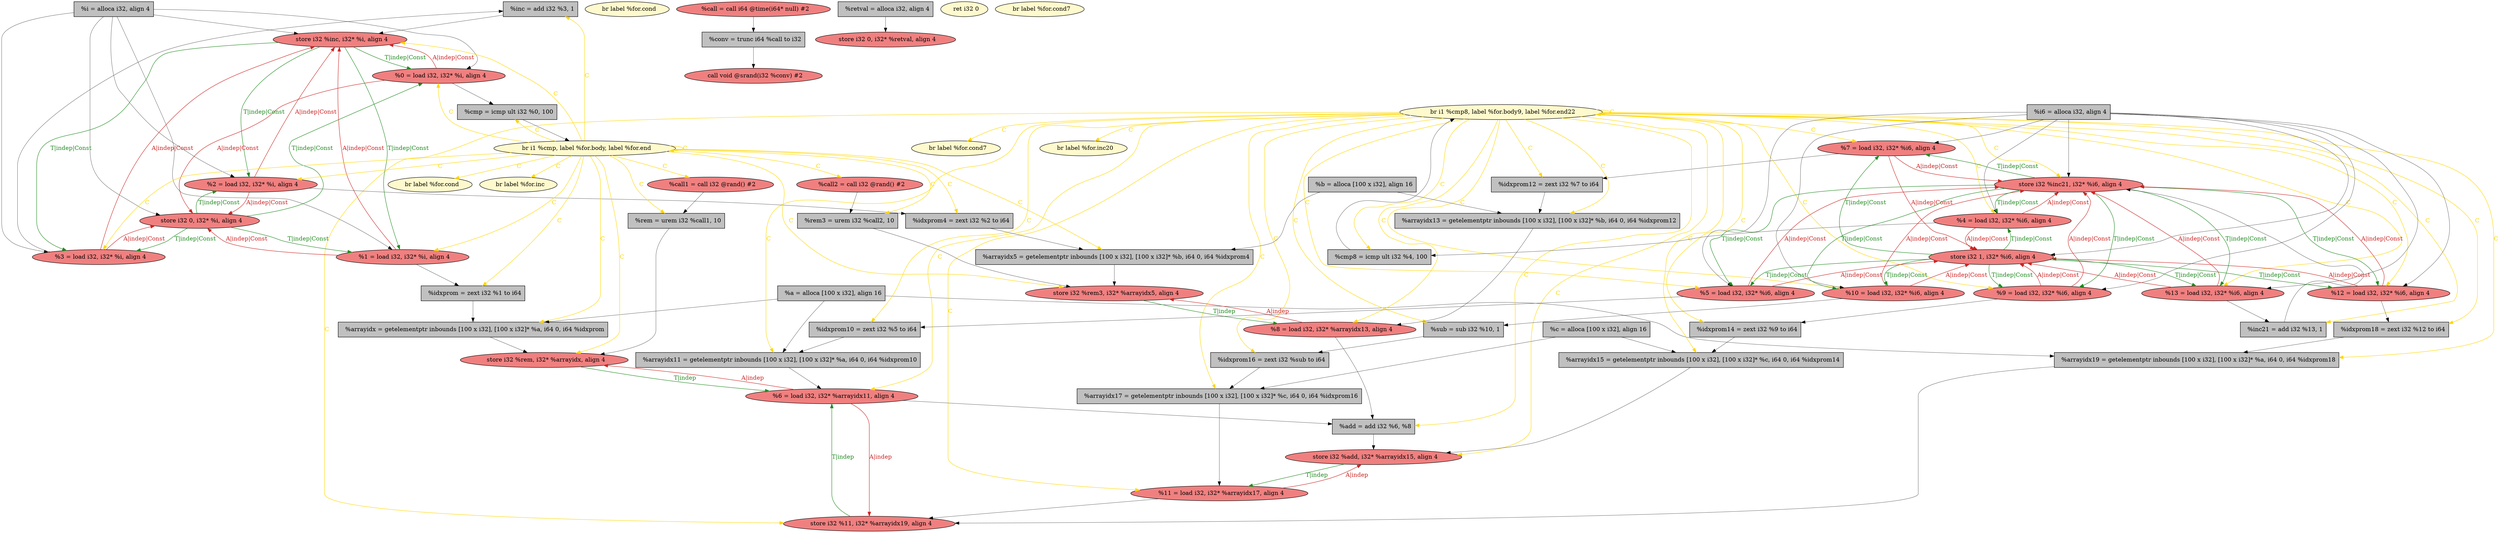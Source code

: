 
digraph G {


node63 [fillcolor=grey,label="  %inc = add i32 %3, 1",shape=rectangle,style=filled ]
node61 [fillcolor=lemonchiffon,label="  br label %for.cond7",shape=ellipse,style=filled ]
node60 [fillcolor=grey,label="  %idxprom12 = zext i32 %7 to i64",shape=rectangle,style=filled ]
node59 [fillcolor=lemonchiffon,label="  br label %for.inc",shape=ellipse,style=filled ]
node58 [fillcolor=lightcoral,label="  %7 = load i32, i32* %i6, align 4",shape=ellipse,style=filled ]
node55 [fillcolor=lightcoral,label="  %0 = load i32, i32* %i, align 4",shape=ellipse,style=filled ]
node54 [fillcolor=grey,label="  %a = alloca [100 x i32], align 16",shape=rectangle,style=filled ]
node51 [fillcolor=lemonchiffon,label="  br i1 %cmp8, label %for.body9, label %for.end22",shape=ellipse,style=filled ]
node48 [fillcolor=grey,label="  %arrayidx17 = getelementptr inbounds [100 x i32], [100 x i32]* %c, i64 0, i64 %idxprom16",shape=rectangle,style=filled ]
node44 [fillcolor=lightcoral,label="  %11 = load i32, i32* %arrayidx17, align 4",shape=ellipse,style=filled ]
node43 [fillcolor=grey,label="  %i6 = alloca i32, align 4",shape=rectangle,style=filled ]
node45 [fillcolor=lightcoral,label="  %10 = load i32, i32* %i6, align 4",shape=ellipse,style=filled ]
node42 [fillcolor=lemonchiffon,label="  br label %for.inc20",shape=ellipse,style=filled ]
node39 [fillcolor=lemonchiffon,label="  br label %for.cond",shape=ellipse,style=filled ]
node37 [fillcolor=grey,label="  %idxprom14 = zext i32 %9 to i64",shape=rectangle,style=filled ]
node9 [fillcolor=lightcoral,label="  store i32 %rem, i32* %arrayidx, align 4",shape=ellipse,style=filled ]
node52 [fillcolor=grey,label="  %conv = trunc i64 %call to i32",shape=rectangle,style=filled ]
node36 [fillcolor=lightcoral,label="  store i32 %inc21, i32* %i6, align 4",shape=ellipse,style=filled ]
node23 [fillcolor=grey,label="  %arrayidx5 = getelementptr inbounds [100 x i32], [100 x i32]* %b, i64 0, i64 %idxprom4",shape=rectangle,style=filled ]
node7 [fillcolor=lightcoral,label="  %call2 = call i32 @rand() #2",shape=ellipse,style=filled ]
node6 [fillcolor=lightcoral,label="  %8 = load i32, i32* %arrayidx13, align 4",shape=ellipse,style=filled ]
node14 [fillcolor=grey,label="  %c = alloca [100 x i32], align 16",shape=rectangle,style=filled ]
node1 [fillcolor=grey,label="  %idxprom16 = zext i32 %sub to i64",shape=rectangle,style=filled ]
node13 [fillcolor=lightcoral,label="  %call = call i64 @time(i64* null) #2",shape=ellipse,style=filled ]
node62 [fillcolor=lightcoral,label="  store i32 0, i32* %retval, align 4",shape=ellipse,style=filled ]
node41 [fillcolor=grey,label="  %arrayidx13 = getelementptr inbounds [100 x i32], [100 x i32]* %b, i64 0, i64 %idxprom12",shape=rectangle,style=filled ]
node12 [fillcolor=grey,label="  %idxprom = zext i32 %1 to i64",shape=rectangle,style=filled ]
node40 [fillcolor=lemonchiffon,label="  ret i32 0",shape=ellipse,style=filled ]
node32 [fillcolor=grey,label="  %arrayidx11 = getelementptr inbounds [100 x i32], [100 x i32]* %a, i64 0, i64 %idxprom10",shape=rectangle,style=filled ]
node3 [fillcolor=grey,label="  %idxprom4 = zext i32 %2 to i64",shape=rectangle,style=filled ]
node5 [fillcolor=lightcoral,label="  store i32 %rem3, i32* %arrayidx5, align 4",shape=ellipse,style=filled ]
node11 [fillcolor=grey,label="  %cmp = icmp ult i32 %0, 100",shape=rectangle,style=filled ]
node24 [fillcolor=grey,label="  %sub = sub i32 %10, 1",shape=rectangle,style=filled ]
node49 [fillcolor=grey,label="  %inc21 = add i32 %13, 1",shape=rectangle,style=filled ]
node0 [fillcolor=grey,label="  %cmp8 = icmp ult i32 %4, 100",shape=rectangle,style=filled ]
node15 [fillcolor=lightcoral,label="  %9 = load i32, i32* %i6, align 4",shape=ellipse,style=filled ]
node47 [fillcolor=grey,label="  %arrayidx19 = getelementptr inbounds [100 x i32], [100 x i32]* %a, i64 0, i64 %idxprom18",shape=rectangle,style=filled ]
node8 [fillcolor=lightcoral,label="  %13 = load i32, i32* %i6, align 4",shape=ellipse,style=filled ]
node16 [fillcolor=lightcoral,label="  %12 = load i32, i32* %i6, align 4",shape=ellipse,style=filled ]
node27 [fillcolor=grey,label="  %retval = alloca i32, align 4",shape=rectangle,style=filled ]
node17 [fillcolor=grey,label="  %rem = urem i32 %call1, 10",shape=rectangle,style=filled ]
node31 [fillcolor=grey,label="  %rem3 = urem i32 %call2, 10",shape=rectangle,style=filled ]
node18 [fillcolor=lightcoral,label="  %call1 = call i32 @rand() #2",shape=ellipse,style=filled ]
node4 [fillcolor=grey,label="  %b = alloca [100 x i32], align 16",shape=rectangle,style=filled ]
node19 [fillcolor=lightcoral,label="  call void @srand(i32 %conv) #2",shape=ellipse,style=filled ]
node26 [fillcolor=grey,label="  %i = alloca i32, align 4",shape=rectangle,style=filled ]
node20 [fillcolor=lemonchiffon,label="  br label %for.cond7",shape=ellipse,style=filled ]
node29 [fillcolor=lightcoral,label="  %6 = load i32, i32* %arrayidx11, align 4",shape=ellipse,style=filled ]
node21 [fillcolor=lightcoral,label="  %1 = load i32, i32* %i, align 4",shape=ellipse,style=filled ]
node64 [fillcolor=lightcoral,label="  store i32 1, i32* %i6, align 4",shape=ellipse,style=filled ]
node35 [fillcolor=lightcoral,label="  store i32 %add, i32* %arrayidx15, align 4",shape=ellipse,style=filled ]
node57 [fillcolor=lightcoral,label="  %3 = load i32, i32* %i, align 4",shape=ellipse,style=filled ]
node50 [fillcolor=lightcoral,label="  %5 = load i32, i32* %i6, align 4",shape=ellipse,style=filled ]
node22 [fillcolor=grey,label="  %idxprom10 = zext i32 %5 to i64",shape=rectangle,style=filled ]
node53 [fillcolor=lightcoral,label="  %4 = load i32, i32* %i6, align 4",shape=ellipse,style=filled ]
node38 [fillcolor=grey,label="  %idxprom18 = zext i32 %12 to i64",shape=rectangle,style=filled ]
node33 [fillcolor=grey,label="  %add = add i32 %6, %8",shape=rectangle,style=filled ]
node2 [fillcolor=lemonchiffon,label="  br label %for.cond",shape=ellipse,style=filled ]
node25 [fillcolor=lightcoral,label="  %2 = load i32, i32* %i, align 4",shape=ellipse,style=filled ]
node28 [fillcolor=lightcoral,label="  store i32 %inc, i32* %i, align 4",shape=ellipse,style=filled ]
node30 [fillcolor=lightcoral,label="  store i32 0, i32* %i, align 4",shape=ellipse,style=filled ]
node56 [fillcolor=lemonchiffon,label="  br i1 %cmp, label %for.body, label %for.end",shape=ellipse,style=filled ]
node46 [fillcolor=grey,label="  %arrayidx15 = getelementptr inbounds [100 x i32], [100 x i32]* %c, i64 0, i64 %idxprom14",shape=rectangle,style=filled ]
node10 [fillcolor=grey,label="  %arrayidx = getelementptr inbounds [100 x i32], [100 x i32]* %a, i64 0, i64 %idxprom",shape=rectangle,style=filled ]
node34 [fillcolor=lightcoral,label="  store i32 %11, i32* %arrayidx19, align 4",shape=ellipse,style=filled ]

node9->node29 [style=solid,color=forestgreen,label="T|indep",penwidth=1.0,fontcolor=forestgreen ]
node45->node36 [style=solid,color=firebrick3,label="A|indep|Const",penwidth=1.0,fontcolor=firebrick3 ]
node8->node36 [style=solid,color=firebrick3,label="A|indep|Const",penwidth=1.0,fontcolor=firebrick3 ]
node36->node8 [style=solid,color=forestgreen,label="T|indep|Const",penwidth=1.0,fontcolor=forestgreen ]
node3->node23 [style=solid,color=black,label="",penwidth=0.5,fontcolor=black ]
node12->node10 [style=solid,color=black,label="",penwidth=0.5,fontcolor=black ]
node28->node57 [style=solid,color=forestgreen,label="T|indep|Const",penwidth=1.0,fontcolor=forestgreen ]
node11->node56 [style=solid,color=black,label="",penwidth=0.5,fontcolor=black ]
node56->node10 [style=solid,color=gold,label="C",penwidth=1.0,fontcolor=gold ]
node13->node52 [style=solid,color=black,label="",penwidth=0.5,fontcolor=black ]
node36->node45 [style=solid,color=forestgreen,label="T|indep|Const",penwidth=1.0,fontcolor=forestgreen ]
node6->node33 [style=solid,color=black,label="",penwidth=0.5,fontcolor=black ]
node4->node23 [style=solid,color=black,label="",penwidth=0.5,fontcolor=black ]
node18->node17 [style=solid,color=black,label="",penwidth=0.5,fontcolor=black ]
node26->node21 [style=solid,color=black,label="",penwidth=0.5,fontcolor=black ]
node43->node53 [style=solid,color=black,label="",penwidth=0.5,fontcolor=black ]
node43->node58 [style=solid,color=black,label="",penwidth=0.5,fontcolor=black ]
node5->node6 [style=solid,color=forestgreen,label="T|indep",penwidth=1.0,fontcolor=forestgreen ]
node6->node5 [style=solid,color=firebrick3,label="A|indep",penwidth=1.0,fontcolor=firebrick3 ]
node51->node29 [style=solid,color=gold,label="C",penwidth=1.0,fontcolor=gold ]
node43->node15 [style=solid,color=black,label="",penwidth=0.5,fontcolor=black ]
node51->node1 [style=solid,color=gold,label="C",penwidth=1.0,fontcolor=gold ]
node64->node8 [style=solid,color=forestgreen,label="T|indep|Const",penwidth=1.0,fontcolor=forestgreen ]
node56->node25 [style=solid,color=gold,label="C",penwidth=1.0,fontcolor=gold ]
node43->node16 [style=solid,color=black,label="",penwidth=0.5,fontcolor=black ]
node14->node48 [style=solid,color=black,label="",penwidth=0.5,fontcolor=black ]
node0->node51 [style=solid,color=black,label="",penwidth=0.5,fontcolor=black ]
node51->node0 [style=solid,color=gold,label="C",penwidth=1.0,fontcolor=gold ]
node43->node45 [style=solid,color=black,label="",penwidth=0.5,fontcolor=black ]
node50->node22 [style=solid,color=black,label="",penwidth=0.5,fontcolor=black ]
node25->node28 [style=solid,color=firebrick3,label="A|indep|Const",penwidth=1.0,fontcolor=firebrick3 ]
node48->node44 [style=solid,color=black,label="",penwidth=0.5,fontcolor=black ]
node4->node41 [style=solid,color=black,label="",penwidth=0.5,fontcolor=black ]
node52->node19 [style=solid,color=black,label="",penwidth=0.5,fontcolor=black ]
node51->node33 [style=solid,color=gold,label="C",penwidth=1.0,fontcolor=gold ]
node31->node5 [style=solid,color=black,label="",penwidth=0.5,fontcolor=black ]
node29->node33 [style=solid,color=black,label="",penwidth=0.5,fontcolor=black ]
node51->node47 [style=solid,color=gold,label="C",penwidth=1.0,fontcolor=gold ]
node43->node64 [style=solid,color=black,label="",penwidth=0.5,fontcolor=black ]
node60->node41 [style=solid,color=black,label="",penwidth=0.5,fontcolor=black ]
node15->node37 [style=solid,color=black,label="",penwidth=0.5,fontcolor=black ]
node16->node38 [style=solid,color=black,label="",penwidth=0.5,fontcolor=black ]
node51->node38 [style=solid,color=gold,label="C",penwidth=1.0,fontcolor=gold ]
node27->node62 [style=solid,color=black,label="",penwidth=0.5,fontcolor=black ]
node55->node11 [style=solid,color=black,label="",penwidth=0.5,fontcolor=black ]
node43->node36 [style=solid,color=black,label="",penwidth=0.5,fontcolor=black ]
node25->node3 [style=solid,color=black,label="",penwidth=0.5,fontcolor=black ]
node1->node48 [style=solid,color=black,label="",penwidth=0.5,fontcolor=black ]
node64->node15 [style=solid,color=forestgreen,label="T|indep|Const",penwidth=1.0,fontcolor=forestgreen ]
node15->node64 [style=solid,color=firebrick3,label="A|indep|Const",penwidth=1.0,fontcolor=firebrick3 ]
node51->node60 [style=solid,color=gold,label="C",penwidth=1.0,fontcolor=gold ]
node47->node34 [style=solid,color=black,label="",penwidth=0.5,fontcolor=black ]
node37->node46 [style=solid,color=black,label="",penwidth=0.5,fontcolor=black ]
node53->node0 [style=solid,color=black,label="",penwidth=0.5,fontcolor=black ]
node25->node30 [style=solid,color=firebrick3,label="A|indep|Const",penwidth=1.0,fontcolor=firebrick3 ]
node35->node44 [style=solid,color=forestgreen,label="T|indep",penwidth=1.0,fontcolor=forestgreen ]
node57->node63 [style=solid,color=black,label="",penwidth=0.5,fontcolor=black ]
node51->node8 [style=solid,color=gold,label="C",penwidth=1.0,fontcolor=gold ]
node29->node34 [style=solid,color=firebrick3,label="A|indep",penwidth=1.0,fontcolor=firebrick3 ]
node51->node61 [style=solid,color=gold,label="C",penwidth=1.0,fontcolor=gold ]
node49->node36 [style=solid,color=black,label="",penwidth=0.5,fontcolor=black ]
node56->node57 [style=solid,color=gold,label="C",penwidth=1.0,fontcolor=gold ]
node23->node5 [style=solid,color=black,label="",penwidth=0.5,fontcolor=black ]
node17->node9 [style=solid,color=black,label="",penwidth=0.5,fontcolor=black ]
node36->node53 [style=solid,color=forestgreen,label="T|indep|Const",penwidth=1.0,fontcolor=forestgreen ]
node56->node56 [style=solid,color=gold,label="C",penwidth=1.0,fontcolor=gold ]
node51->node42 [style=solid,color=gold,label="C",penwidth=1.0,fontcolor=gold ]
node51->node53 [style=solid,color=gold,label="C",penwidth=1.0,fontcolor=gold ]
node51->node32 [style=solid,color=gold,label="C",penwidth=1.0,fontcolor=gold ]
node51->node58 [style=solid,color=gold,label="C",penwidth=1.0,fontcolor=gold ]
node51->node6 [style=solid,color=gold,label="C",penwidth=1.0,fontcolor=gold ]
node51->node36 [style=solid,color=gold,label="C",penwidth=1.0,fontcolor=gold ]
node56->node28 [style=solid,color=gold,label="C",penwidth=1.0,fontcolor=gold ]
node51->node24 [style=solid,color=gold,label="C",penwidth=1.0,fontcolor=gold ]
node28->node55 [style=solid,color=forestgreen,label="T|indep|Const",penwidth=1.0,fontcolor=forestgreen ]
node54->node47 [style=solid,color=black,label="",penwidth=0.5,fontcolor=black ]
node21->node30 [style=solid,color=firebrick3,label="A|indep|Const",penwidth=1.0,fontcolor=firebrick3 ]
node56->node2 [style=solid,color=gold,label="C",penwidth=1.0,fontcolor=gold ]
node44->node35 [style=solid,color=firebrick3,label="A|indep",penwidth=1.0,fontcolor=firebrick3 ]
node55->node30 [style=solid,color=firebrick3,label="A|indep|Const",penwidth=1.0,fontcolor=firebrick3 ]
node58->node60 [style=solid,color=black,label="",penwidth=0.5,fontcolor=black ]
node58->node64 [style=solid,color=firebrick3,label="A|indep|Const",penwidth=1.0,fontcolor=firebrick3 ]
node51->node37 [style=solid,color=gold,label="C",penwidth=1.0,fontcolor=gold ]
node26->node25 [style=solid,color=black,label="",penwidth=0.5,fontcolor=black ]
node8->node49 [style=solid,color=black,label="",penwidth=0.5,fontcolor=black ]
node34->node29 [style=solid,color=forestgreen,label="T|indep",penwidth=1.0,fontcolor=forestgreen ]
node36->node50 [style=solid,color=forestgreen,label="T|indep|Const",penwidth=1.0,fontcolor=forestgreen ]
node56->node11 [style=solid,color=gold,label="C",penwidth=1.0,fontcolor=gold ]
node44->node34 [style=solid,color=black,label="",penwidth=0.5,fontcolor=black ]
node32->node29 [style=solid,color=black,label="",penwidth=0.5,fontcolor=black ]
node51->node51 [style=solid,color=gold,label="C",penwidth=1.0,fontcolor=gold ]
node56->node18 [style=solid,color=gold,label="C",penwidth=1.0,fontcolor=gold ]
node51->node44 [style=solid,color=gold,label="C",penwidth=1.0,fontcolor=gold ]
node28->node25 [style=solid,color=forestgreen,label="T|indep|Const",penwidth=1.0,fontcolor=forestgreen ]
node56->node7 [style=solid,color=gold,label="C",penwidth=1.0,fontcolor=gold ]
node22->node32 [style=solid,color=black,label="",penwidth=0.5,fontcolor=black ]
node30->node25 [style=solid,color=forestgreen,label="T|indep|Const",penwidth=1.0,fontcolor=forestgreen ]
node56->node5 [style=solid,color=gold,label="C",penwidth=1.0,fontcolor=gold ]
node51->node41 [style=solid,color=gold,label="C",penwidth=1.0,fontcolor=gold ]
node45->node64 [style=solid,color=firebrick3,label="A|indep|Const",penwidth=1.0,fontcolor=firebrick3 ]
node8->node64 [style=solid,color=firebrick3,label="A|indep|Const",penwidth=1.0,fontcolor=firebrick3 ]
node29->node9 [style=solid,color=firebrick3,label="A|indep",penwidth=1.0,fontcolor=firebrick3 ]
node24->node1 [style=solid,color=black,label="",penwidth=0.5,fontcolor=black ]
node57->node30 [style=solid,color=firebrick3,label="A|indep|Const",penwidth=1.0,fontcolor=firebrick3 ]
node56->node12 [style=solid,color=gold,label="C",penwidth=1.0,fontcolor=gold ]
node36->node15 [style=solid,color=forestgreen,label="T|indep|Const",penwidth=1.0,fontcolor=forestgreen ]
node64->node45 [style=solid,color=forestgreen,label="T|indep|Const",penwidth=1.0,fontcolor=forestgreen ]
node16->node36 [style=solid,color=firebrick3,label="A|indep|Const",penwidth=1.0,fontcolor=firebrick3 ]
node46->node35 [style=solid,color=black,label="",penwidth=0.5,fontcolor=black ]
node56->node9 [style=solid,color=gold,label="C",penwidth=1.0,fontcolor=gold ]
node56->node23 [style=solid,color=gold,label="C",penwidth=1.0,fontcolor=gold ]
node54->node10 [style=solid,color=black,label="",penwidth=0.5,fontcolor=black ]
node26->node28 [style=solid,color=black,label="",penwidth=0.5,fontcolor=black ]
node64->node53 [style=solid,color=forestgreen,label="T|indep|Const",penwidth=1.0,fontcolor=forestgreen ]
node56->node21 [style=solid,color=gold,label="C",penwidth=1.0,fontcolor=gold ]
node30->node21 [style=solid,color=forestgreen,label="T|indep|Const",penwidth=1.0,fontcolor=forestgreen ]
node51->node48 [style=solid,color=gold,label="C",penwidth=1.0,fontcolor=gold ]
node50->node36 [style=solid,color=firebrick3,label="A|indep|Const",penwidth=1.0,fontcolor=firebrick3 ]
node56->node3 [style=solid,color=gold,label="C",penwidth=1.0,fontcolor=gold ]
node51->node35 [style=solid,color=gold,label="C",penwidth=1.0,fontcolor=gold ]
node10->node9 [style=solid,color=black,label="",penwidth=0.5,fontcolor=black ]
node28->node21 [style=solid,color=forestgreen,label="T|indep|Const",penwidth=1.0,fontcolor=forestgreen ]
node56->node17 [style=solid,color=gold,label="C",penwidth=1.0,fontcolor=gold ]
node38->node47 [style=solid,color=black,label="",penwidth=0.5,fontcolor=black ]
node53->node36 [style=solid,color=firebrick3,label="A|indep|Const",penwidth=1.0,fontcolor=firebrick3 ]
node26->node57 [style=solid,color=black,label="",penwidth=0.5,fontcolor=black ]
node51->node49 [style=solid,color=gold,label="C",penwidth=1.0,fontcolor=gold ]
node51->node15 [style=solid,color=gold,label="C",penwidth=1.0,fontcolor=gold ]
node51->node22 [style=solid,color=gold,label="C",penwidth=1.0,fontcolor=gold ]
node15->node36 [style=solid,color=firebrick3,label="A|indep|Const",penwidth=1.0,fontcolor=firebrick3 ]
node41->node6 [style=solid,color=black,label="",penwidth=0.5,fontcolor=black ]
node51->node16 [style=solid,color=gold,label="C",penwidth=1.0,fontcolor=gold ]
node45->node24 [style=solid,color=black,label="",penwidth=0.5,fontcolor=black ]
node50->node64 [style=solid,color=firebrick3,label="A|indep|Const",penwidth=1.0,fontcolor=firebrick3 ]
node51->node46 [style=solid,color=gold,label="C",penwidth=1.0,fontcolor=gold ]
node51->node50 [style=solid,color=gold,label="C",penwidth=1.0,fontcolor=gold ]
node56->node55 [style=solid,color=gold,label="C",penwidth=1.0,fontcolor=gold ]
node58->node36 [style=solid,color=firebrick3,label="A|indep|Const",penwidth=1.0,fontcolor=firebrick3 ]
node55->node28 [style=solid,color=firebrick3,label="A|indep|Const",penwidth=1.0,fontcolor=firebrick3 ]
node56->node59 [style=solid,color=gold,label="C",penwidth=1.0,fontcolor=gold ]
node7->node31 [style=solid,color=black,label="",penwidth=0.5,fontcolor=black ]
node36->node58 [style=solid,color=forestgreen,label="T|indep|Const",penwidth=1.0,fontcolor=forestgreen ]
node30->node55 [style=solid,color=forestgreen,label="T|indep|Const",penwidth=1.0,fontcolor=forestgreen ]
node57->node28 [style=solid,color=firebrick3,label="A|indep|Const",penwidth=1.0,fontcolor=firebrick3 ]
node43->node50 [style=solid,color=black,label="",penwidth=0.5,fontcolor=black ]
node64->node58 [style=solid,color=forestgreen,label="T|indep|Const",penwidth=1.0,fontcolor=forestgreen ]
node51->node34 [style=solid,color=gold,label="C",penwidth=1.0,fontcolor=gold ]
node30->node57 [style=solid,color=forestgreen,label="T|indep|Const",penwidth=1.0,fontcolor=forestgreen ]
node64->node16 [style=solid,color=forestgreen,label="T|indep|Const",penwidth=1.0,fontcolor=forestgreen ]
node21->node28 [style=solid,color=firebrick3,label="A|indep|Const",penwidth=1.0,fontcolor=firebrick3 ]
node21->node12 [style=solid,color=black,label="",penwidth=0.5,fontcolor=black ]
node16->node64 [style=solid,color=firebrick3,label="A|indep|Const",penwidth=1.0,fontcolor=firebrick3 ]
node26->node30 [style=solid,color=black,label="",penwidth=0.5,fontcolor=black ]
node56->node63 [style=solid,color=gold,label="C",penwidth=1.0,fontcolor=gold ]
node56->node31 [style=solid,color=gold,label="C",penwidth=1.0,fontcolor=gold ]
node54->node32 [style=solid,color=black,label="",penwidth=0.5,fontcolor=black ]
node26->node55 [style=solid,color=black,label="",penwidth=0.5,fontcolor=black ]
node53->node64 [style=solid,color=firebrick3,label="A|indep|Const",penwidth=1.0,fontcolor=firebrick3 ]
node14->node46 [style=solid,color=black,label="",penwidth=0.5,fontcolor=black ]
node33->node35 [style=solid,color=black,label="",penwidth=0.5,fontcolor=black ]
node43->node8 [style=solid,color=black,label="",penwidth=0.5,fontcolor=black ]
node64->node50 [style=solid,color=forestgreen,label="T|indep|Const",penwidth=1.0,fontcolor=forestgreen ]
node36->node16 [style=solid,color=forestgreen,label="T|indep|Const",penwidth=1.0,fontcolor=forestgreen ]
node63->node28 [style=solid,color=black,label="",penwidth=0.5,fontcolor=black ]
node51->node45 [style=solid,color=gold,label="C",penwidth=1.0,fontcolor=gold ]


}
